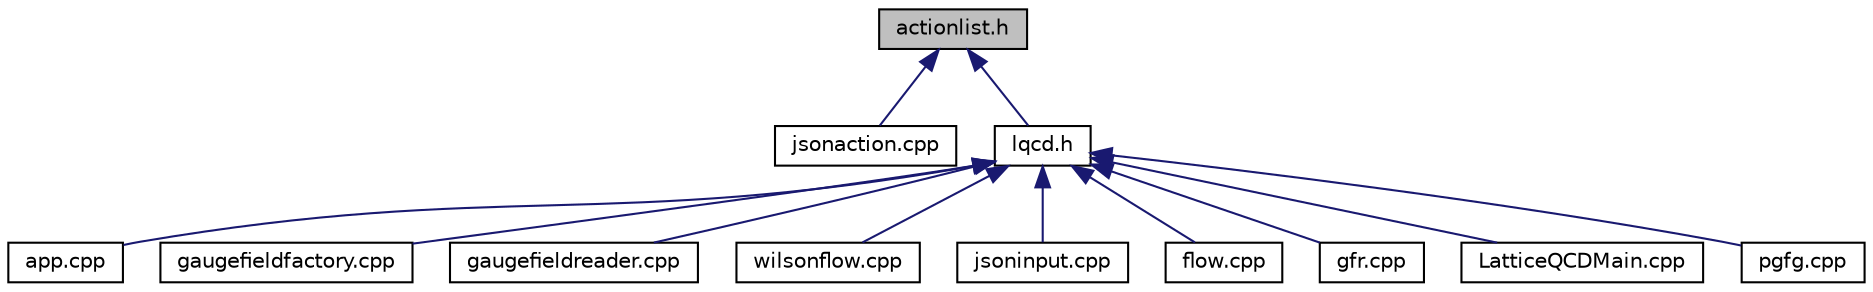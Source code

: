 digraph "actionlist.h"
{
 // INTERACTIVE_SVG=YES
  edge [fontname="Helvetica",fontsize="10",labelfontname="Helvetica",labelfontsize="10"];
  node [fontname="Helvetica",fontsize="10",shape=record];
  Node1 [label="actionlist.h",height=0.2,width=0.4,color="black", fillcolor="grey75", style="filled", fontcolor="black"];
  Node1 -> Node2 [dir="back",color="midnightblue",fontsize="10",style="solid",fontname="Helvetica"];
  Node2 [label="jsonaction.cpp",height=0.2,width=0.4,color="black", fillcolor="white", style="filled",URL="$da/d65/jsonaction_8cpp_source.html"];
  Node1 -> Node3 [dir="back",color="midnightblue",fontsize="10",style="solid",fontname="Helvetica"];
  Node3 [label="lqcd.h",height=0.2,width=0.4,color="black", fillcolor="white", style="filled",URL="$d7/de6/lqcd_8h.html",tooltip="Main include file for all headers. "];
  Node3 -> Node4 [dir="back",color="midnightblue",fontsize="10",style="solid",fontname="Helvetica"];
  Node4 [label="app.cpp",height=0.2,width=0.4,color="black", fillcolor="white", style="filled",URL="$d5/df2/app_8cpp.html",tooltip="Contains the implementation of the App prototype class methods. "];
  Node3 -> Node5 [dir="back",color="midnightblue",fontsize="10",style="solid",fontname="Helvetica"];
  Node5 [label="gaugefieldfactory.cpp",height=0.2,width=0.4,color="black", fillcolor="white", style="filled",URL="$da/d93/gaugefieldfactory_8cpp.html",tooltip="Contains the implementation of the GaugeFieldFactory class methods. "];
  Node3 -> Node6 [dir="back",color="midnightblue",fontsize="10",style="solid",fontname="Helvetica"];
  Node6 [label="gaugefieldreader.cpp",height=0.2,width=0.4,color="black", fillcolor="white", style="filled",URL="$d8/d9a/gaugefieldreader_8cpp.html",tooltip="Contains the implementation of the GaugeFieldReader class methods. "];
  Node3 -> Node7 [dir="back",color="midnightblue",fontsize="10",style="solid",fontname="Helvetica"];
  Node7 [label="wilsonflow.cpp",height=0.2,width=0.4,color="black", fillcolor="white", style="filled",URL="$db/d0e/wilsonflow_8cpp.html",tooltip="Contains the implementation of the WilsonFlow class methods. "];
  Node3 -> Node8 [dir="back",color="midnightblue",fontsize="10",style="solid",fontname="Helvetica"];
  Node8 [label="jsoninput.cpp",height=0.2,width=0.4,color="black", fillcolor="white", style="filled",URL="$da/d6f/jsoninput_8cpp_source.html"];
  Node3 -> Node9 [dir="back",color="midnightblue",fontsize="10",style="solid",fontname="Helvetica"];
  Node9 [label="flow.cpp",height=0.2,width=0.4,color="black", fillcolor="white", style="filled",URL="$d5/d89/flow_8cpp_source.html"];
  Node3 -> Node10 [dir="back",color="midnightblue",fontsize="10",style="solid",fontname="Helvetica"];
  Node10 [label="gfr.cpp",height=0.2,width=0.4,color="black", fillcolor="white", style="filled",URL="$db/d36/gfr_8cpp_source.html"];
  Node3 -> Node11 [dir="back",color="midnightblue",fontsize="10",style="solid",fontname="Helvetica"];
  Node11 [label="LatticeQCDMain.cpp",height=0.2,width=0.4,color="black", fillcolor="white", style="filled",URL="$dd/dc4/LatticeQCDMain_8cpp_source.html"];
  Node3 -> Node12 [dir="back",color="midnightblue",fontsize="10",style="solid",fontname="Helvetica"];
  Node12 [label="pgfg.cpp",height=0.2,width=0.4,color="black", fillcolor="white", style="filled",URL="$d5/d04/pgfg_8cpp_source.html"];
}
